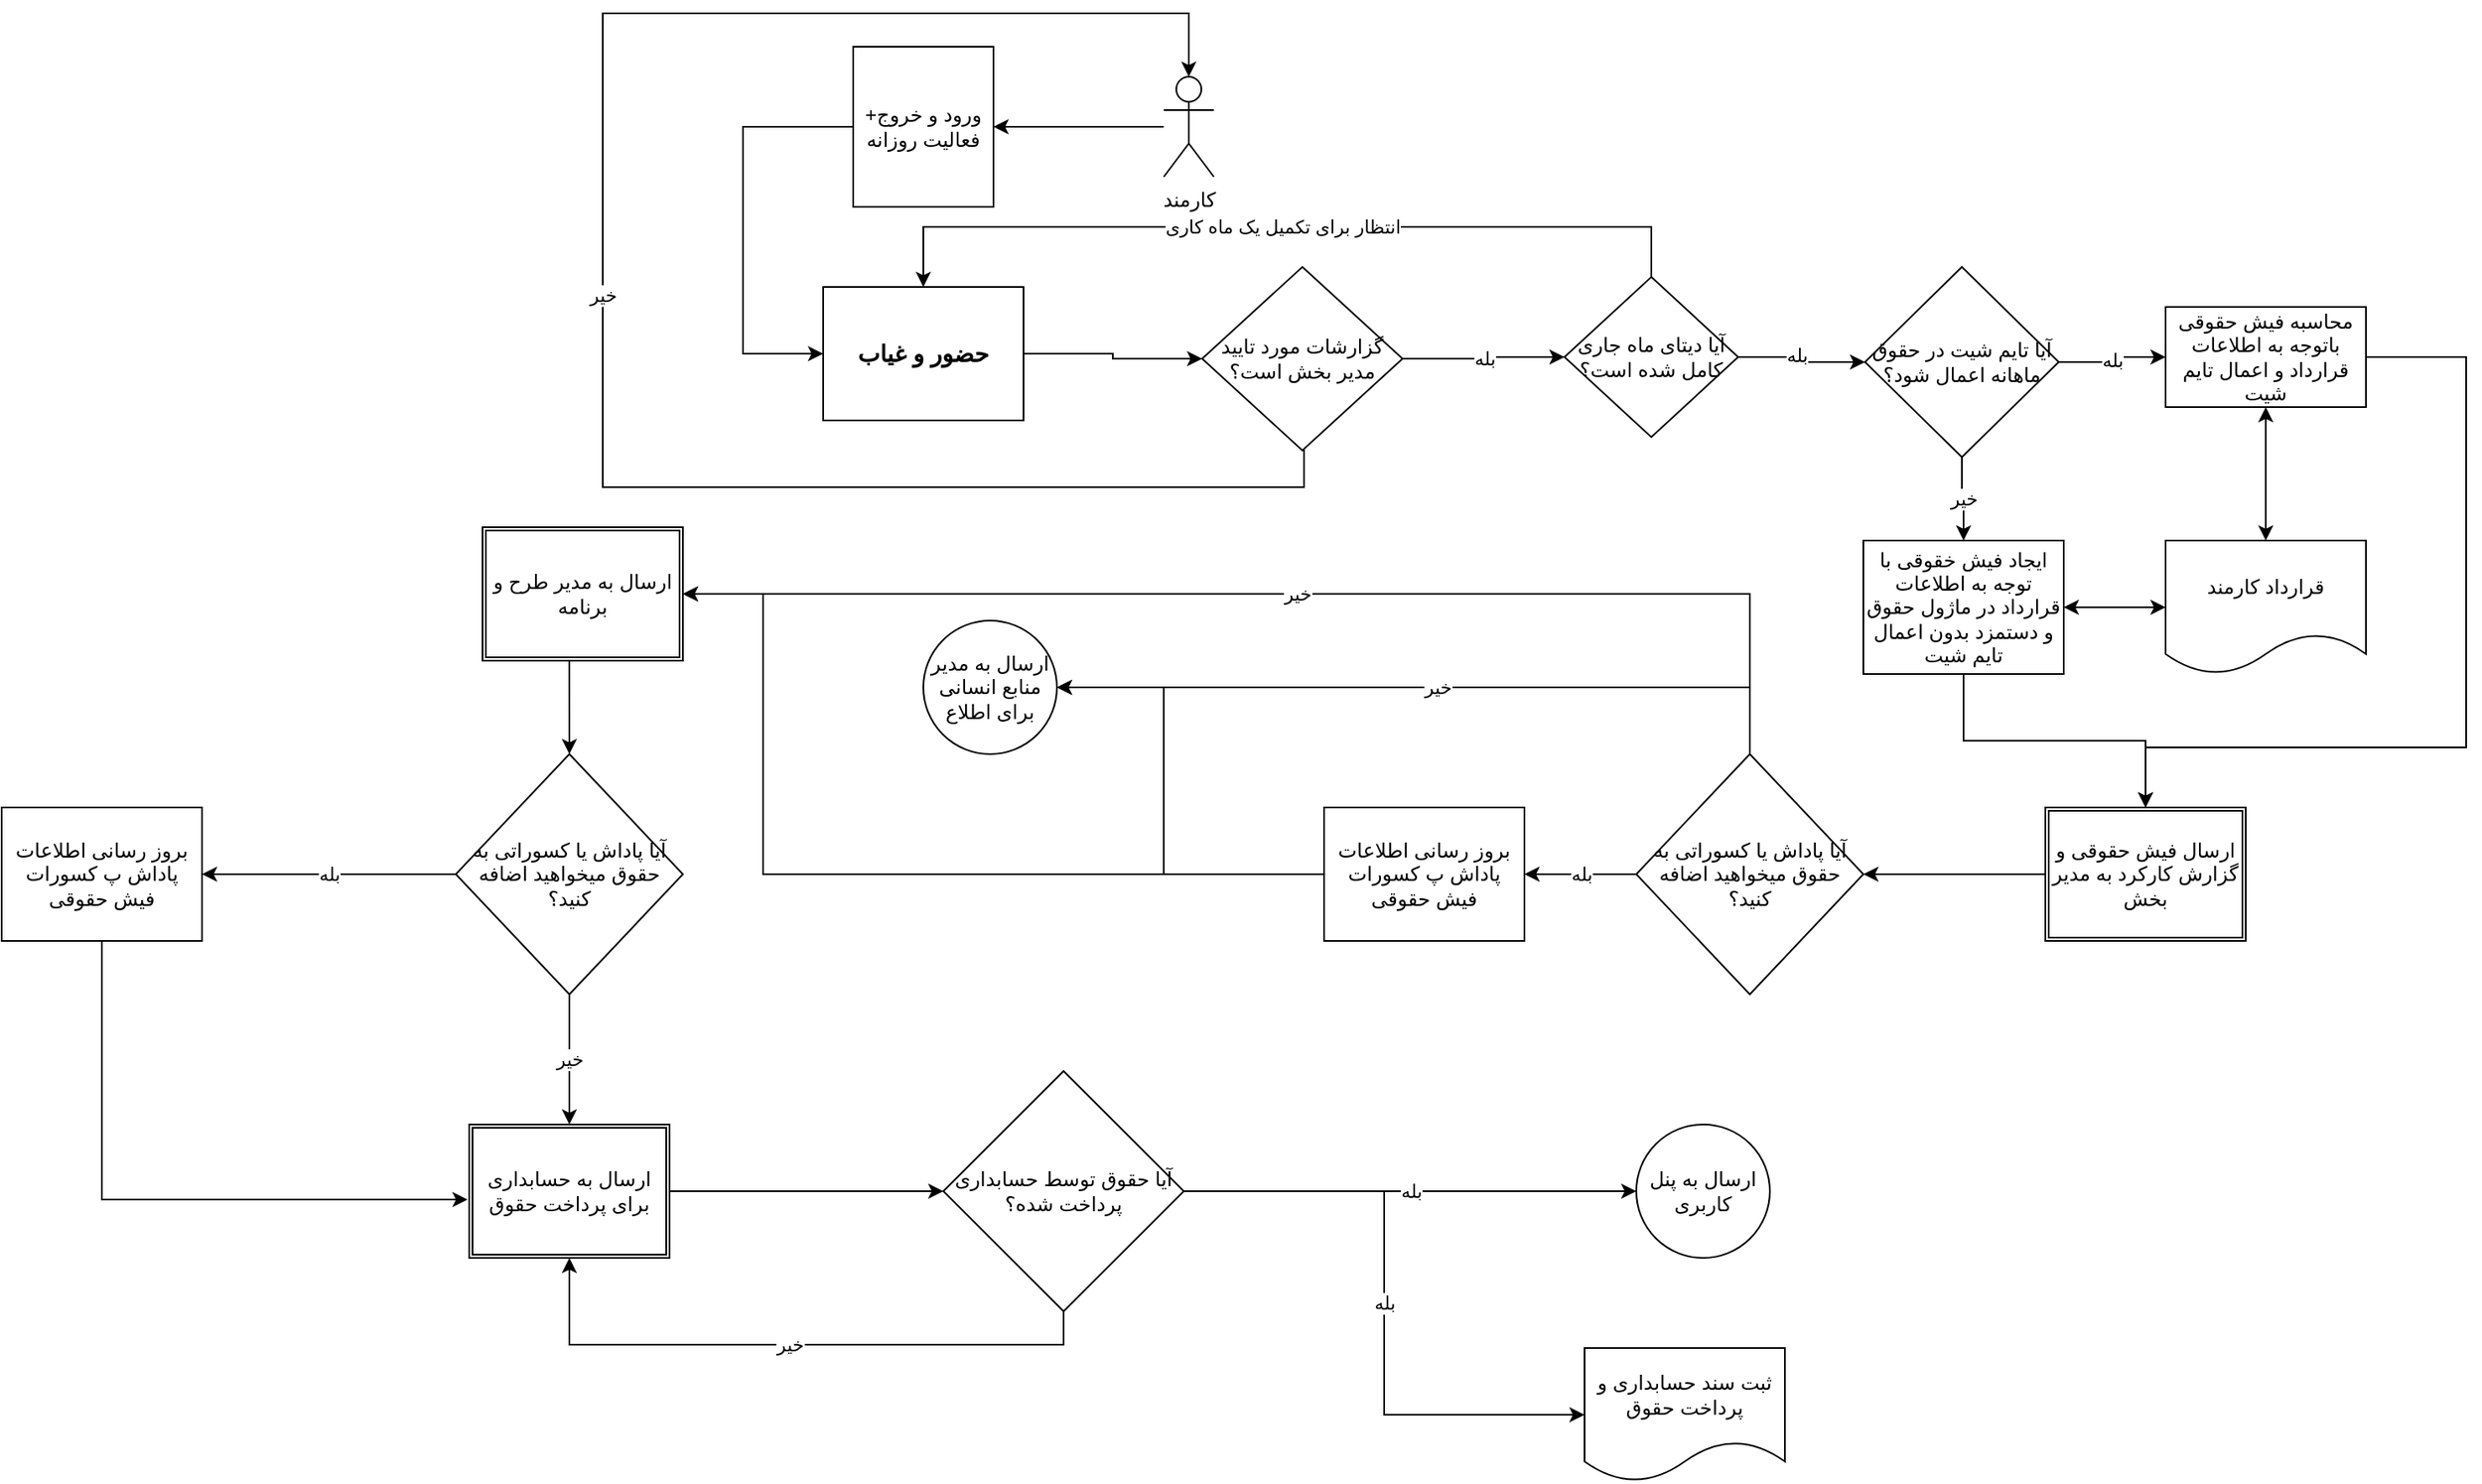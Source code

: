 <mxfile version="21.7.1" type="github">
  <diagram name="Page-1" id="q8hfxHNaJwYTXuEGADpx">
    <mxGraphModel dx="1385" dy="941" grid="1" gridSize="12" guides="1" tooltips="1" connect="1" arrows="1" fold="1" page="0" pageScale="1" pageWidth="1654" pageHeight="1169" math="0" shadow="0">
      <root>
        <mxCell id="0" />
        <mxCell id="1" parent="0" />
        <mxCell id="cLHsAPXT-a6-TEE5PeIE-5" value="&lt;h3&gt;حضور و غیاب&lt;/h3&gt;" style="whiteSpace=wrap;html=1;aspect=fixed;" vertex="1" parent="1">
          <mxGeometry x="96" y="48" width="120" height="80" as="geometry" />
        </mxCell>
        <mxCell id="cLHsAPXT-a6-TEE5PeIE-70" style="edgeStyle=orthogonalEdgeStyle;rounded=0;orthogonalLoop=1;jettySize=auto;html=1;" edge="1" parent="1" source="cLHsAPXT-a6-TEE5PeIE-6" target="cLHsAPXT-a6-TEE5PeIE-22">
          <mxGeometry relative="1" as="geometry" />
        </mxCell>
        <mxCell id="cLHsAPXT-a6-TEE5PeIE-6" value="&lt;p&gt;ایجاد فیش خقوقی با توجه به اطلاعات قرارداد در ماژول حقوق و دستمزد بدون اعمال تایم شیت&lt;br&gt;&lt;/p&gt;" style="rounded=0;whiteSpace=wrap;html=1;" vertex="1" parent="1">
          <mxGeometry x="719" y="200" width="120" height="80" as="geometry" />
        </mxCell>
        <mxCell id="cLHsAPXT-a6-TEE5PeIE-13" style="edgeStyle=orthogonalEdgeStyle;rounded=0;orthogonalLoop=1;jettySize=auto;html=1;entryX=0;entryY=0.5;entryDx=0;entryDy=0;exitX=0;exitY=0.5;exitDx=0;exitDy=0;" edge="1" parent="1" source="cLHsAPXT-a6-TEE5PeIE-12" target="cLHsAPXT-a6-TEE5PeIE-5">
          <mxGeometry relative="1" as="geometry">
            <mxPoint x="108" y="-60" as="sourcePoint" />
            <Array as="points">
              <mxPoint x="48" y="-48" />
              <mxPoint x="48" y="88" />
            </Array>
          </mxGeometry>
        </mxCell>
        <mxCell id="cLHsAPXT-a6-TEE5PeIE-12" value="ورود و خروج+ فعالیت روزانه" style="whiteSpace=wrap;html=1;aspect=fixed;" vertex="1" parent="1">
          <mxGeometry x="114" y="-96" width="84" height="96" as="geometry" />
        </mxCell>
        <mxCell id="cLHsAPXT-a6-TEE5PeIE-23" value="خیر" style="edgeStyle=orthogonalEdgeStyle;rounded=0;orthogonalLoop=1;jettySize=auto;html=1;entryX=1;entryY=0.5;entryDx=0;entryDy=0;exitX=0.5;exitY=0;exitDx=0;exitDy=0;" edge="1" parent="1" source="cLHsAPXT-a6-TEE5PeIE-73" target="cLHsAPXT-a6-TEE5PeIE-81">
          <mxGeometry relative="1" as="geometry">
            <mxPoint x="228" y="280" as="targetPoint" />
            <mxPoint x="288" y="240" as="sourcePoint" />
            <Array as="points">
              <mxPoint x="651" y="288" />
            </Array>
          </mxGeometry>
        </mxCell>
        <mxCell id="cLHsAPXT-a6-TEE5PeIE-74" value="" style="edgeStyle=orthogonalEdgeStyle;rounded=0;orthogonalLoop=1;jettySize=auto;html=1;" edge="1" parent="1" source="cLHsAPXT-a6-TEE5PeIE-22" target="cLHsAPXT-a6-TEE5PeIE-73">
          <mxGeometry relative="1" as="geometry" />
        </mxCell>
        <mxCell id="cLHsAPXT-a6-TEE5PeIE-22" value="ارسال فیش حقوقی و گزارش کارکرد به مدیر بخش" style="shape=ext;double=1;rounded=0;whiteSpace=wrap;html=1;" vertex="1" parent="1">
          <mxGeometry x="828" y="360" width="120" height="80" as="geometry" />
        </mxCell>
        <mxCell id="cLHsAPXT-a6-TEE5PeIE-26" style="edgeStyle=orthogonalEdgeStyle;rounded=0;orthogonalLoop=1;jettySize=auto;html=1;exitX=0.433;exitY=0.975;exitDx=0;exitDy=0;exitPerimeter=0;entryX=0.5;entryY=0;entryDx=0;entryDy=0;" edge="1" parent="1" source="cLHsAPXT-a6-TEE5PeIE-79" target="cLHsAPXT-a6-TEE5PeIE-85">
          <mxGeometry relative="1" as="geometry">
            <mxPoint x="-12" y="312" as="targetPoint" />
            <Array as="points">
              <mxPoint x="-56" y="324" />
              <mxPoint x="-56" y="324" />
            </Array>
          </mxGeometry>
        </mxCell>
        <mxCell id="cLHsAPXT-a6-TEE5PeIE-96" style="edgeStyle=orthogonalEdgeStyle;rounded=0;orthogonalLoop=1;jettySize=auto;html=1;entryX=0;entryY=0.5;entryDx=0;entryDy=0;" edge="1" parent="1" source="cLHsAPXT-a6-TEE5PeIE-30" target="cLHsAPXT-a6-TEE5PeIE-90">
          <mxGeometry relative="1" as="geometry" />
        </mxCell>
        <mxCell id="cLHsAPXT-a6-TEE5PeIE-30" value="ارسال به حسابداری برای پرداخت حقوق " style="shape=ext;double=1;rounded=0;whiteSpace=wrap;html=1;" vertex="1" parent="1">
          <mxGeometry x="-116" y="550" width="120" height="80" as="geometry" />
        </mxCell>
        <mxCell id="cLHsAPXT-a6-TEE5PeIE-49" value="خیر" style="edgeStyle=orthogonalEdgeStyle;rounded=0;orthogonalLoop=1;jettySize=auto;html=1;entryX=0.5;entryY=0;entryDx=0;entryDy=0;entryPerimeter=0;exitX=0.5;exitY=1;exitDx=0;exitDy=0;" edge="1" parent="1" source="cLHsAPXT-a6-TEE5PeIE-53" target="cLHsAPXT-a6-TEE5PeIE-50">
          <mxGeometry relative="1" as="geometry">
            <Array as="points">
              <mxPoint x="384" y="168" />
              <mxPoint x="-36" y="168" />
              <mxPoint x="-36" y="-116" />
              <mxPoint x="315" y="-116" />
            </Array>
          </mxGeometry>
        </mxCell>
        <mxCell id="cLHsAPXT-a6-TEE5PeIE-51" style="edgeStyle=orthogonalEdgeStyle;rounded=0;orthogonalLoop=1;jettySize=auto;html=1;entryX=1;entryY=0.5;entryDx=0;entryDy=0;" edge="1" parent="1" source="cLHsAPXT-a6-TEE5PeIE-50" target="cLHsAPXT-a6-TEE5PeIE-12">
          <mxGeometry relative="1" as="geometry" />
        </mxCell>
        <mxCell id="cLHsAPXT-a6-TEE5PeIE-50" value="کارمند" style="shape=umlActor;verticalLabelPosition=bottom;verticalAlign=top;html=1;outlineConnect=0;" vertex="1" parent="1">
          <mxGeometry x="300" y="-78" width="30" height="60" as="geometry" />
        </mxCell>
        <mxCell id="cLHsAPXT-a6-TEE5PeIE-54" value="" style="edgeStyle=orthogonalEdgeStyle;rounded=0;orthogonalLoop=1;jettySize=auto;html=1;entryX=0;entryY=0.5;entryDx=0;entryDy=0;" edge="1" parent="1" source="cLHsAPXT-a6-TEE5PeIE-5" target="cLHsAPXT-a6-TEE5PeIE-53">
          <mxGeometry relative="1" as="geometry">
            <mxPoint x="216" y="88" as="sourcePoint" />
            <mxPoint x="576" y="88" as="targetPoint" />
          </mxGeometry>
        </mxCell>
        <mxCell id="cLHsAPXT-a6-TEE5PeIE-53" value="گزارشات مورد تایید مدیر بخش است؟" style="rhombus;whiteSpace=wrap;html=1;" vertex="1" parent="1">
          <mxGeometry x="323" y="36" width="120" height="110" as="geometry" />
        </mxCell>
        <mxCell id="cLHsAPXT-a6-TEE5PeIE-56" value="بله" style="edgeStyle=orthogonalEdgeStyle;rounded=0;orthogonalLoop=1;jettySize=auto;html=1;entryX=0;entryY=0.5;entryDx=0;entryDy=0;" edge="1" parent="1" source="cLHsAPXT-a6-TEE5PeIE-53" target="cLHsAPXT-a6-TEE5PeIE-55">
          <mxGeometry relative="1" as="geometry">
            <mxPoint x="456" y="88" as="sourcePoint" />
            <mxPoint x="612" y="88" as="targetPoint" />
          </mxGeometry>
        </mxCell>
        <mxCell id="cLHsAPXT-a6-TEE5PeIE-57" value="انتظار برای تکمیل یک ماه کاری" style="edgeStyle=orthogonalEdgeStyle;rounded=0;orthogonalLoop=1;jettySize=auto;html=1;entryX=0.5;entryY=0;entryDx=0;entryDy=0;" edge="1" parent="1" source="cLHsAPXT-a6-TEE5PeIE-55" target="cLHsAPXT-a6-TEE5PeIE-5">
          <mxGeometry relative="1" as="geometry">
            <Array as="points">
              <mxPoint x="592" y="12" />
              <mxPoint x="156" y="12" />
            </Array>
          </mxGeometry>
        </mxCell>
        <mxCell id="cLHsAPXT-a6-TEE5PeIE-97" value="" style="edgeStyle=orthogonalEdgeStyle;rounded=0;orthogonalLoop=1;jettySize=auto;html=1;" edge="1" parent="1" source="cLHsAPXT-a6-TEE5PeIE-55" target="cLHsAPXT-a6-TEE5PeIE-59">
          <mxGeometry relative="1" as="geometry" />
        </mxCell>
        <mxCell id="cLHsAPXT-a6-TEE5PeIE-98" value="بله" style="edgeLabel;html=1;align=center;verticalAlign=middle;resizable=0;points=[];" vertex="1" connectable="0" parent="cLHsAPXT-a6-TEE5PeIE-97">
          <mxGeometry x="-0.118" y="1" relative="1" as="geometry">
            <mxPoint as="offset" />
          </mxGeometry>
        </mxCell>
        <mxCell id="cLHsAPXT-a6-TEE5PeIE-55" value="آیا دیتای ماه جاری کامل شده است؟" style="rhombus;whiteSpace=wrap;html=1;" vertex="1" parent="1">
          <mxGeometry x="540" y="42" width="104" height="96" as="geometry" />
        </mxCell>
        <mxCell id="cLHsAPXT-a6-TEE5PeIE-65" value="بله" style="edgeStyle=orthogonalEdgeStyle;rounded=0;orthogonalLoop=1;jettySize=auto;html=1;" edge="1" parent="1" source="cLHsAPXT-a6-TEE5PeIE-59" target="cLHsAPXT-a6-TEE5PeIE-63">
          <mxGeometry relative="1" as="geometry" />
        </mxCell>
        <mxCell id="cLHsAPXT-a6-TEE5PeIE-66" value="خیر" style="edgeStyle=orthogonalEdgeStyle;rounded=0;orthogonalLoop=1;jettySize=auto;html=1;" edge="1" parent="1" source="cLHsAPXT-a6-TEE5PeIE-59" target="cLHsAPXT-a6-TEE5PeIE-6">
          <mxGeometry relative="1" as="geometry" />
        </mxCell>
        <mxCell id="cLHsAPXT-a6-TEE5PeIE-59" value="آیا تایم شیت در حقوق ماهانه اعمال شود؟" style="rhombus;whiteSpace=wrap;html=1;" vertex="1" parent="1">
          <mxGeometry x="720" y="36" width="116" height="114" as="geometry" />
        </mxCell>
        <mxCell id="cLHsAPXT-a6-TEE5PeIE-67" value="" style="endArrow=classic;startArrow=classic;html=1;rounded=0;" edge="1" parent="1" source="cLHsAPXT-a6-TEE5PeIE-61" target="cLHsAPXT-a6-TEE5PeIE-6">
          <mxGeometry relative="1" as="geometry" />
        </mxCell>
        <mxCell id="cLHsAPXT-a6-TEE5PeIE-61" value="قرارداد کارمند" style="shape=document;whiteSpace=wrap;html=1;boundedLbl=1;" vertex="1" parent="1">
          <mxGeometry x="900" y="200" width="120" height="80" as="geometry" />
        </mxCell>
        <mxCell id="cLHsAPXT-a6-TEE5PeIE-69" value="" style="endArrow=classic;startArrow=classic;html=1;rounded=0;" edge="1" parent="1" source="cLHsAPXT-a6-TEE5PeIE-63" target="cLHsAPXT-a6-TEE5PeIE-61">
          <mxGeometry relative="1" as="geometry" />
        </mxCell>
        <mxCell id="cLHsAPXT-a6-TEE5PeIE-71" style="edgeStyle=orthogonalEdgeStyle;rounded=0;orthogonalLoop=1;jettySize=auto;html=1;entryX=0.5;entryY=0;entryDx=0;entryDy=0;" edge="1" parent="1" source="cLHsAPXT-a6-TEE5PeIE-63" target="cLHsAPXT-a6-TEE5PeIE-22">
          <mxGeometry relative="1" as="geometry">
            <Array as="points">
              <mxPoint x="1080" y="90" />
              <mxPoint x="1080" y="324" />
              <mxPoint x="888" y="324" />
            </Array>
          </mxGeometry>
        </mxCell>
        <mxCell id="cLHsAPXT-a6-TEE5PeIE-63" value="محاسبه فیش حقوقی باتوجه به اطلاعات قرارداد و اعمال تایم شیت" style="rounded=0;whiteSpace=wrap;html=1;" vertex="1" parent="1">
          <mxGeometry x="900" y="60" width="120" height="60" as="geometry" />
        </mxCell>
        <mxCell id="cLHsAPXT-a6-TEE5PeIE-77" value="بله" style="edgeStyle=orthogonalEdgeStyle;rounded=0;orthogonalLoop=1;jettySize=auto;html=1;" edge="1" parent="1" source="cLHsAPXT-a6-TEE5PeIE-73" target="cLHsAPXT-a6-TEE5PeIE-76">
          <mxGeometry relative="1" as="geometry" />
        </mxCell>
        <mxCell id="cLHsAPXT-a6-TEE5PeIE-80" value="خیر" style="edgeStyle=orthogonalEdgeStyle;rounded=0;orthogonalLoop=1;jettySize=auto;html=1;entryX=1;entryY=0.5;entryDx=0;entryDy=0;" edge="1" parent="1" source="cLHsAPXT-a6-TEE5PeIE-73" target="cLHsAPXT-a6-TEE5PeIE-79">
          <mxGeometry relative="1" as="geometry">
            <Array as="points">
              <mxPoint x="651" y="232" />
            </Array>
          </mxGeometry>
        </mxCell>
        <mxCell id="cLHsAPXT-a6-TEE5PeIE-73" value="آیا پاداش یا کسوراتی به حقوق میخواهید اضافه کنید؟" style="rhombus;whiteSpace=wrap;html=1;" vertex="1" parent="1">
          <mxGeometry x="583" y="328" width="136" height="144" as="geometry" />
        </mxCell>
        <mxCell id="cLHsAPXT-a6-TEE5PeIE-78" style="edgeStyle=orthogonalEdgeStyle;rounded=0;orthogonalLoop=1;jettySize=auto;html=1;" edge="1" parent="1" source="cLHsAPXT-a6-TEE5PeIE-76" target="cLHsAPXT-a6-TEE5PeIE-81">
          <mxGeometry relative="1" as="geometry">
            <mxPoint x="228" y="280" as="targetPoint" />
            <Array as="points">
              <mxPoint x="300" y="400" />
              <mxPoint x="300" y="288" />
            </Array>
          </mxGeometry>
        </mxCell>
        <mxCell id="cLHsAPXT-a6-TEE5PeIE-82" style="edgeStyle=orthogonalEdgeStyle;rounded=0;orthogonalLoop=1;jettySize=auto;html=1;entryX=1;entryY=0.5;entryDx=0;entryDy=0;" edge="1" parent="1" source="cLHsAPXT-a6-TEE5PeIE-76" target="cLHsAPXT-a6-TEE5PeIE-79">
          <mxGeometry relative="1" as="geometry">
            <Array as="points">
              <mxPoint x="60" y="400" />
              <mxPoint x="60" y="232" />
            </Array>
          </mxGeometry>
        </mxCell>
        <mxCell id="cLHsAPXT-a6-TEE5PeIE-76" value="بروز رسانی اطلاعات پاداش پ کسورات فیش حقوقی" style="rounded=0;whiteSpace=wrap;html=1;" vertex="1" parent="1">
          <mxGeometry x="396" y="360" width="120" height="80" as="geometry" />
        </mxCell>
        <mxCell id="cLHsAPXT-a6-TEE5PeIE-79" value="ارسال به مدیر طرح و برنامه" style="shape=ext;double=1;rounded=0;whiteSpace=wrap;html=1;" vertex="1" parent="1">
          <mxGeometry x="-108" y="192" width="120" height="80" as="geometry" />
        </mxCell>
        <mxCell id="cLHsAPXT-a6-TEE5PeIE-81" value="ارسال به مدیر منابع انسانی برای اطلاع" style="ellipse;whiteSpace=wrap;html=1;" vertex="1" parent="1">
          <mxGeometry x="156" y="248" width="80" height="80" as="geometry" />
        </mxCell>
        <mxCell id="cLHsAPXT-a6-TEE5PeIE-83" value="بله" style="edgeStyle=orthogonalEdgeStyle;rounded=0;orthogonalLoop=1;jettySize=auto;html=1;" edge="1" parent="1" source="cLHsAPXT-a6-TEE5PeIE-85" target="cLHsAPXT-a6-TEE5PeIE-87">
          <mxGeometry relative="1" as="geometry" />
        </mxCell>
        <mxCell id="cLHsAPXT-a6-TEE5PeIE-89" value="خیر" style="edgeStyle=orthogonalEdgeStyle;rounded=0;orthogonalLoop=1;jettySize=auto;html=1;entryX=0.5;entryY=0;entryDx=0;entryDy=0;" edge="1" parent="1" source="cLHsAPXT-a6-TEE5PeIE-85" target="cLHsAPXT-a6-TEE5PeIE-30">
          <mxGeometry relative="1" as="geometry" />
        </mxCell>
        <mxCell id="cLHsAPXT-a6-TEE5PeIE-85" value="آیا پاداش یا کسوراتی به حقوق میخواهید اضافه کنید؟" style="rhombus;whiteSpace=wrap;html=1;" vertex="1" parent="1">
          <mxGeometry x="-124" y="328" width="136" height="144" as="geometry" />
        </mxCell>
        <mxCell id="cLHsAPXT-a6-TEE5PeIE-100" style="edgeStyle=orthogonalEdgeStyle;rounded=0;orthogonalLoop=1;jettySize=auto;html=1;entryX=-0.008;entryY=0.563;entryDx=0;entryDy=0;entryPerimeter=0;" edge="1" parent="1" source="cLHsAPXT-a6-TEE5PeIE-87" target="cLHsAPXT-a6-TEE5PeIE-30">
          <mxGeometry relative="1" as="geometry">
            <Array as="points">
              <mxPoint x="-336" y="595" />
            </Array>
          </mxGeometry>
        </mxCell>
        <mxCell id="cLHsAPXT-a6-TEE5PeIE-87" value="بروز رسانی اطلاعات پاداش پ کسورات فیش حقوقی" style="rounded=0;whiteSpace=wrap;html=1;" vertex="1" parent="1">
          <mxGeometry x="-396" y="360" width="120" height="80" as="geometry" />
        </mxCell>
        <mxCell id="cLHsAPXT-a6-TEE5PeIE-93" value="بله" style="edgeStyle=orthogonalEdgeStyle;rounded=0;orthogonalLoop=1;jettySize=auto;html=1;" edge="1" parent="1" source="cLHsAPXT-a6-TEE5PeIE-90" target="cLHsAPXT-a6-TEE5PeIE-91">
          <mxGeometry relative="1" as="geometry" />
        </mxCell>
        <mxCell id="cLHsAPXT-a6-TEE5PeIE-94" value="بله" style="edgeStyle=orthogonalEdgeStyle;rounded=0;orthogonalLoop=1;jettySize=auto;html=1;entryX=0;entryY=0.5;entryDx=0;entryDy=0;" edge="1" parent="1" source="cLHsAPXT-a6-TEE5PeIE-90" target="cLHsAPXT-a6-TEE5PeIE-92">
          <mxGeometry relative="1" as="geometry" />
        </mxCell>
        <mxCell id="cLHsAPXT-a6-TEE5PeIE-95" value="خیر" style="edgeStyle=orthogonalEdgeStyle;rounded=0;orthogonalLoop=1;jettySize=auto;html=1;entryX=0.5;entryY=1;entryDx=0;entryDy=0;exitX=0.5;exitY=1;exitDx=0;exitDy=0;" edge="1" parent="1" source="cLHsAPXT-a6-TEE5PeIE-90" target="cLHsAPXT-a6-TEE5PeIE-30">
          <mxGeometry relative="1" as="geometry" />
        </mxCell>
        <mxCell id="cLHsAPXT-a6-TEE5PeIE-90" value="آیا حقوق توسط حسابداری پرداخت شده؟" style="rhombus;whiteSpace=wrap;html=1;" vertex="1" parent="1">
          <mxGeometry x="168" y="518" width="144" height="144" as="geometry" />
        </mxCell>
        <mxCell id="cLHsAPXT-a6-TEE5PeIE-91" value="ارسال به پنل کاربری" style="ellipse;whiteSpace=wrap;html=1;" vertex="1" parent="1">
          <mxGeometry x="583" y="550" width="80" height="80" as="geometry" />
        </mxCell>
        <mxCell id="cLHsAPXT-a6-TEE5PeIE-92" value="ثبت سند حسابداری و پرداخت حقوق" style="shape=document;whiteSpace=wrap;html=1;boundedLbl=1;" vertex="1" parent="1">
          <mxGeometry x="552" y="684" width="120" height="80" as="geometry" />
        </mxCell>
      </root>
    </mxGraphModel>
  </diagram>
</mxfile>
